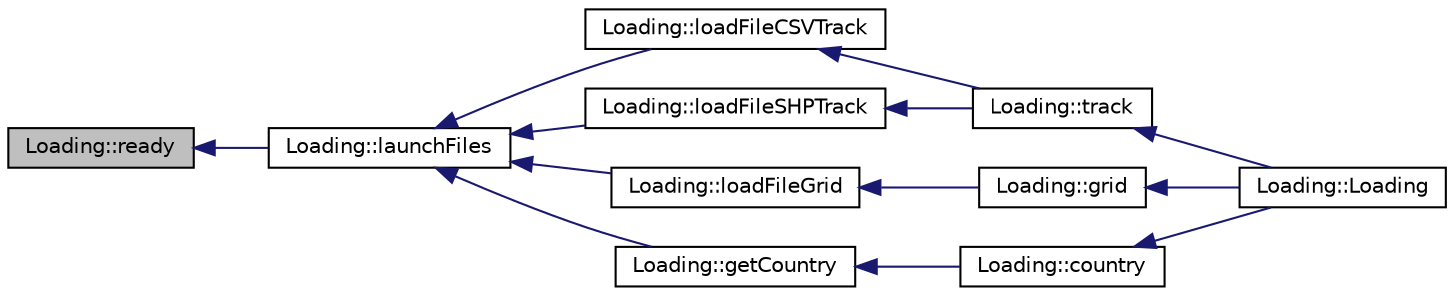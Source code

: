 digraph "Loading::ready"
{
 // INTERACTIVE_SVG=YES
  bgcolor="transparent";
  edge [fontname="Helvetica",fontsize="10",labelfontname="Helvetica",labelfontsize="10"];
  node [fontname="Helvetica",fontsize="10",shape=record];
  rankdir="LR";
  Node1 [label="Loading::ready",height=0.2,width=0.4,color="black", fillcolor="grey75", style="filled", fontcolor="black"];
  Node1 -> Node2 [dir="back",color="midnightblue",fontsize="10",style="solid",fontname="Helvetica"];
  Node2 [label="Loading::launchFiles",height=0.2,width=0.4,color="black",URL="$class_loading.html#a1d3058f5f9c701a3bd7300ae985ff83a",tooltip="launchFiles "];
  Node2 -> Node3 [dir="back",color="midnightblue",fontsize="10",style="solid",fontname="Helvetica"];
  Node3 [label="Loading::loadFileCSVTrack",height=0.2,width=0.4,color="black",URL="$class_loading.html#ae0c96193667418083fc4a8c6cc19d9db",tooltip="loadFileCSVTrack Get File of SHP track "];
  Node3 -> Node4 [dir="back",color="midnightblue",fontsize="10",style="solid",fontname="Helvetica"];
  Node4 [label="Loading::track",height=0.2,width=0.4,color="black",URL="$class_loading.html#ab603e821bd6b047fb04285e926974ff6",tooltip="track "];
  Node4 -> Node5 [dir="back",color="midnightblue",fontsize="10",style="solid",fontname="Helvetica"];
  Node5 [label="Loading::Loading",height=0.2,width=0.4,color="black",URL="$class_loading.html#a7634c001ec052e10c402e49f5be030db"];
  Node2 -> Node6 [dir="back",color="midnightblue",fontsize="10",style="solid",fontname="Helvetica"];
  Node6 [label="Loading::loadFileSHPTrack",height=0.2,width=0.4,color="black",URL="$class_loading.html#a9a01f3e328100b681f3f08192fc9b208",tooltip="loadFileSHPTrack Get File of CSV track "];
  Node6 -> Node4 [dir="back",color="midnightblue",fontsize="10",style="solid",fontname="Helvetica"];
  Node2 -> Node7 [dir="back",color="midnightblue",fontsize="10",style="solid",fontname="Helvetica"];
  Node7 [label="Loading::loadFileGrid",height=0.2,width=0.4,color="black",URL="$class_loading.html#a84d718939a74cf1680ea3e2409324194",tooltip="loadFileGrid Get File of grid "];
  Node7 -> Node8 [dir="back",color="midnightblue",fontsize="10",style="solid",fontname="Helvetica"];
  Node8 [label="Loading::grid",height=0.2,width=0.4,color="black",URL="$class_loading.html#afb0b2fe451bdc3f6f2cc186903df96b4",tooltip="grid "];
  Node8 -> Node5 [dir="back",color="midnightblue",fontsize="10",style="solid",fontname="Helvetica"];
  Node2 -> Node9 [dir="back",color="midnightblue",fontsize="10",style="solid",fontname="Helvetica"];
  Node9 [label="Loading::getCountry",height=0.2,width=0.4,color="black",URL="$class_loading.html#a1925efcb9ccc2a01359b40a59cb542d9",tooltip="getCountry Choose country "];
  Node9 -> Node10 [dir="back",color="midnightblue",fontsize="10",style="solid",fontname="Helvetica"];
  Node10 [label="Loading::country",height=0.2,width=0.4,color="black",URL="$class_loading.html#a8393eca502e0e8946e9e9b8ca57a565d",tooltip="country "];
  Node10 -> Node5 [dir="back",color="midnightblue",fontsize="10",style="solid",fontname="Helvetica"];
}
